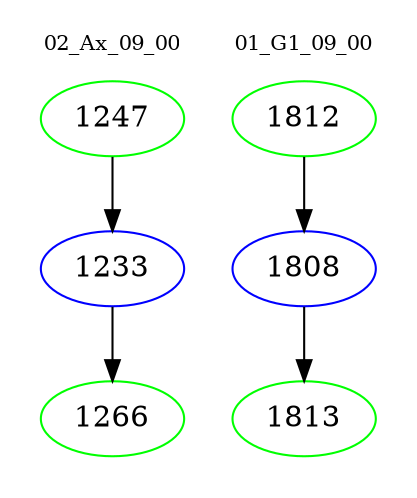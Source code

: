 digraph{
subgraph cluster_0 {
color = white
label = "02_Ax_09_00";
fontsize=10;
T0_1247 [label="1247", color="green"]
T0_1247 -> T0_1233 [color="black"]
T0_1233 [label="1233", color="blue"]
T0_1233 -> T0_1266 [color="black"]
T0_1266 [label="1266", color="green"]
}
subgraph cluster_1 {
color = white
label = "01_G1_09_00";
fontsize=10;
T1_1812 [label="1812", color="green"]
T1_1812 -> T1_1808 [color="black"]
T1_1808 [label="1808", color="blue"]
T1_1808 -> T1_1813 [color="black"]
T1_1813 [label="1813", color="green"]
}
}
